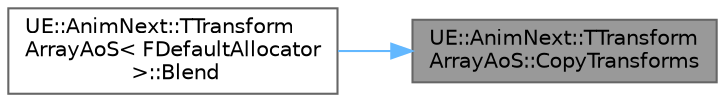 digraph "UE::AnimNext::TTransformArrayAoS::CopyTransforms"
{
 // INTERACTIVE_SVG=YES
 // LATEX_PDF_SIZE
  bgcolor="transparent";
  edge [fontname=Helvetica,fontsize=10,labelfontname=Helvetica,labelfontsize=10];
  node [fontname=Helvetica,fontsize=10,shape=box,height=0.2,width=0.4];
  rankdir="RL";
  Node1 [id="Node000001",label="UE::AnimNext::TTransform\lArrayAoS::CopyTransforms",height=0.2,width=0.4,color="gray40", fillcolor="grey60", style="filled", fontcolor="black",tooltip=" "];
  Node1 -> Node2 [id="edge1_Node000001_Node000002",dir="back",color="steelblue1",style="solid",tooltip=" "];
  Node2 [id="Node000002",label="UE::AnimNext::TTransform\lArrayAoS\< FDefaultAllocator\l \>::Blend",height=0.2,width=0.4,color="grey40", fillcolor="white", style="filled",URL="$d5/d64/structUE_1_1AnimNext_1_1TTransformArrayAoS.html#a5dfdaa12651b9cbad23dc326067ca6d1",tooltip=" "];
}
